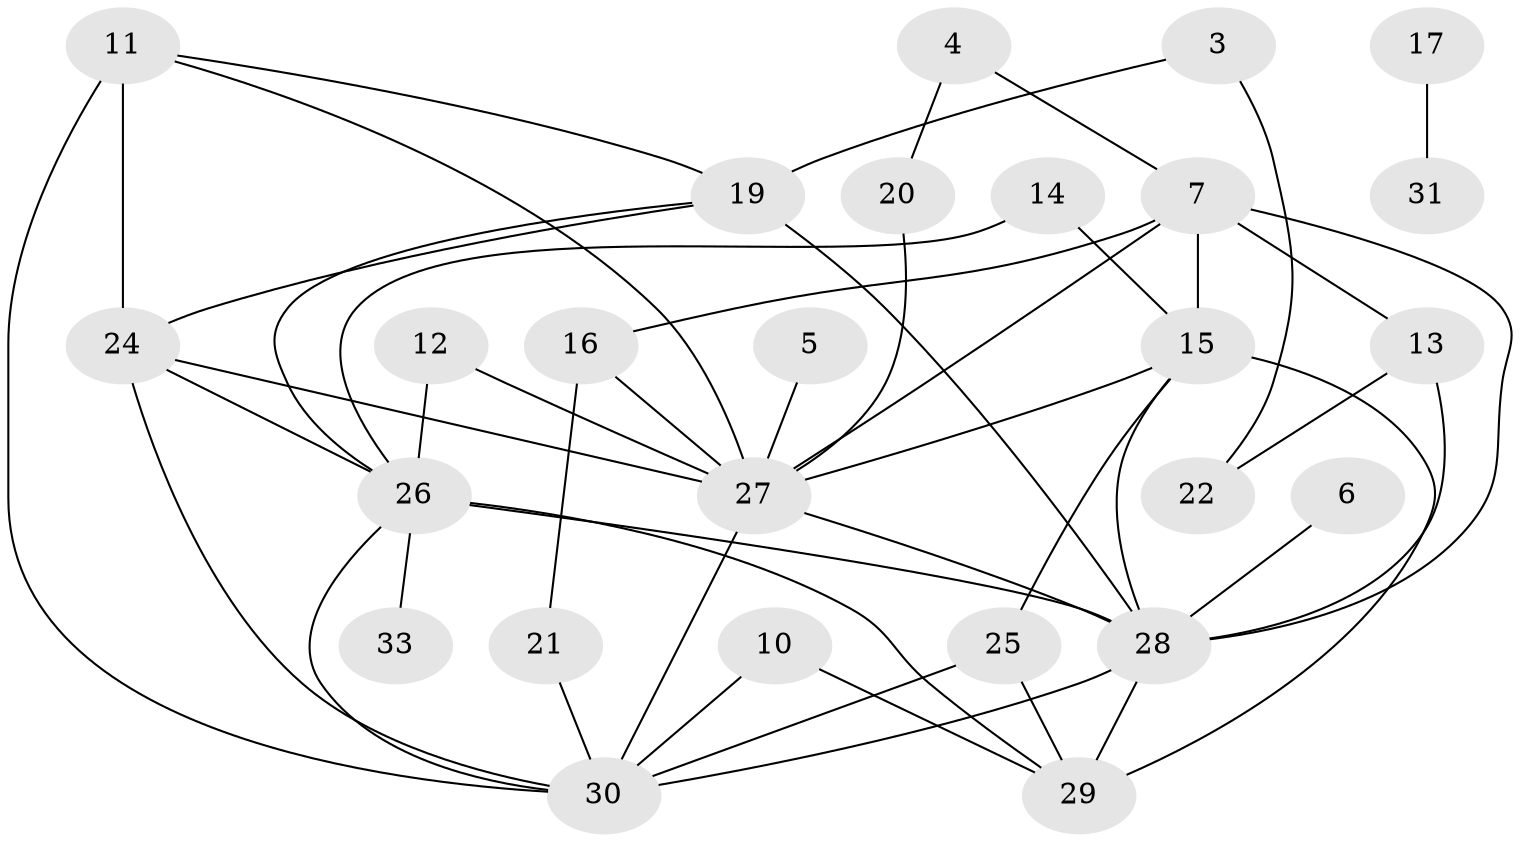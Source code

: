 // original degree distribution, {0: 0.10606060606060606, 2: 0.3333333333333333, 5: 0.09090909090909091, 1: 0.10606060606060606, 6: 0.030303030303030304, 4: 0.10606060606060606, 3: 0.19696969696969696, 7: 0.030303030303030304}
// Generated by graph-tools (version 1.1) at 2025/49/03/09/25 03:49:03]
// undirected, 26 vertices, 48 edges
graph export_dot {
graph [start="1"]
  node [color=gray90,style=filled];
  3;
  4;
  5;
  6;
  7;
  10;
  11;
  12;
  13;
  14;
  15;
  16;
  17;
  19;
  20;
  21;
  22;
  24;
  25;
  26;
  27;
  28;
  29;
  30;
  31;
  33;
  3 -- 19 [weight=1.0];
  3 -- 22 [weight=1.0];
  4 -- 7 [weight=1.0];
  4 -- 20 [weight=1.0];
  5 -- 27 [weight=1.0];
  6 -- 28 [weight=1.0];
  7 -- 13 [weight=1.0];
  7 -- 15 [weight=1.0];
  7 -- 16 [weight=1.0];
  7 -- 27 [weight=1.0];
  7 -- 28 [weight=1.0];
  10 -- 29 [weight=1.0];
  10 -- 30 [weight=1.0];
  11 -- 19 [weight=1.0];
  11 -- 24 [weight=2.0];
  11 -- 27 [weight=1.0];
  11 -- 30 [weight=1.0];
  12 -- 26 [weight=2.0];
  12 -- 27 [weight=1.0];
  13 -- 22 [weight=1.0];
  13 -- 28 [weight=1.0];
  14 -- 15 [weight=1.0];
  14 -- 26 [weight=1.0];
  15 -- 25 [weight=1.0];
  15 -- 27 [weight=1.0];
  15 -- 28 [weight=2.0];
  15 -- 29 [weight=2.0];
  16 -- 21 [weight=1.0];
  16 -- 27 [weight=1.0];
  17 -- 31 [weight=1.0];
  19 -- 24 [weight=1.0];
  19 -- 26 [weight=1.0];
  19 -- 28 [weight=1.0];
  20 -- 27 [weight=1.0];
  21 -- 30 [weight=1.0];
  24 -- 26 [weight=1.0];
  24 -- 27 [weight=1.0];
  24 -- 30 [weight=1.0];
  25 -- 29 [weight=1.0];
  25 -- 30 [weight=1.0];
  26 -- 28 [weight=2.0];
  26 -- 29 [weight=1.0];
  26 -- 30 [weight=1.0];
  26 -- 33 [weight=1.0];
  27 -- 28 [weight=1.0];
  27 -- 30 [weight=1.0];
  28 -- 29 [weight=1.0];
  28 -- 30 [weight=1.0];
}
